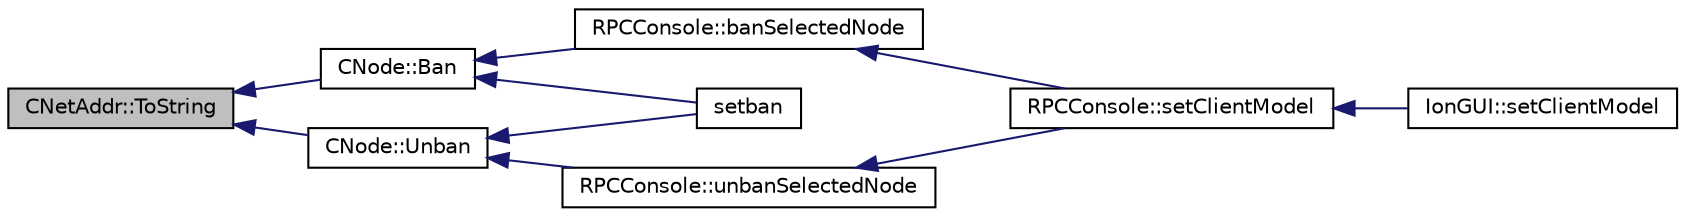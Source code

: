 digraph "CNetAddr::ToString"
{
  edge [fontname="Helvetica",fontsize="10",labelfontname="Helvetica",labelfontsize="10"];
  node [fontname="Helvetica",fontsize="10",shape=record];
  rankdir="LR";
  Node289 [label="CNetAddr::ToString",height=0.2,width=0.4,color="black", fillcolor="grey75", style="filled", fontcolor="black"];
  Node289 -> Node290 [dir="back",color="midnightblue",fontsize="10",style="solid",fontname="Helvetica"];
  Node290 [label="CNode::Ban",height=0.2,width=0.4,color="black", fillcolor="white", style="filled",URL="$d1/d64/class_c_node.html#abcf61a98cdd7f8798f9bf3df88df4462"];
  Node290 -> Node291 [dir="back",color="midnightblue",fontsize="10",style="solid",fontname="Helvetica"];
  Node291 [label="RPCConsole::banSelectedNode",height=0.2,width=0.4,color="black", fillcolor="white", style="filled",URL="$d7/de8/class_r_p_c_console.html#aacaf485583b6342c5e1877e7582f95c5",tooltip="Ban a selected node on the Peers tab. "];
  Node291 -> Node292 [dir="back",color="midnightblue",fontsize="10",style="solid",fontname="Helvetica"];
  Node292 [label="RPCConsole::setClientModel",height=0.2,width=0.4,color="black", fillcolor="white", style="filled",URL="$d7/de8/class_r_p_c_console.html#a355349a33664a07628e9ca22a60f5fa7"];
  Node292 -> Node293 [dir="back",color="midnightblue",fontsize="10",style="solid",fontname="Helvetica"];
  Node293 [label="IonGUI::setClientModel",height=0.2,width=0.4,color="black", fillcolor="white", style="filled",URL="$dc/d0b/class_ion_g_u_i.html#aee0c583c834ce4f4c598c29db83b0680",tooltip="Set the client model. "];
  Node290 -> Node294 [dir="back",color="midnightblue",fontsize="10",style="solid",fontname="Helvetica"];
  Node294 [label="setban",height=0.2,width=0.4,color="black", fillcolor="white", style="filled",URL="$df/dab/rpcnet_8cpp.html#a4691c5765507f04c86e42e8df1e5c047"];
  Node289 -> Node295 [dir="back",color="midnightblue",fontsize="10",style="solid",fontname="Helvetica"];
  Node295 [label="CNode::Unban",height=0.2,width=0.4,color="black", fillcolor="white", style="filled",URL="$d1/d64/class_c_node.html#ad182be70ca3fb1acfd50a0a7f04f2960"];
  Node295 -> Node296 [dir="back",color="midnightblue",fontsize="10",style="solid",fontname="Helvetica"];
  Node296 [label="RPCConsole::unbanSelectedNode",height=0.2,width=0.4,color="black", fillcolor="white", style="filled",URL="$d7/de8/class_r_p_c_console.html#a9a974887c33bf1d4b25eb6aeea002941",tooltip="Unban a selected node on the Bans tab. "];
  Node296 -> Node292 [dir="back",color="midnightblue",fontsize="10",style="solid",fontname="Helvetica"];
  Node295 -> Node294 [dir="back",color="midnightblue",fontsize="10",style="solid",fontname="Helvetica"];
}
